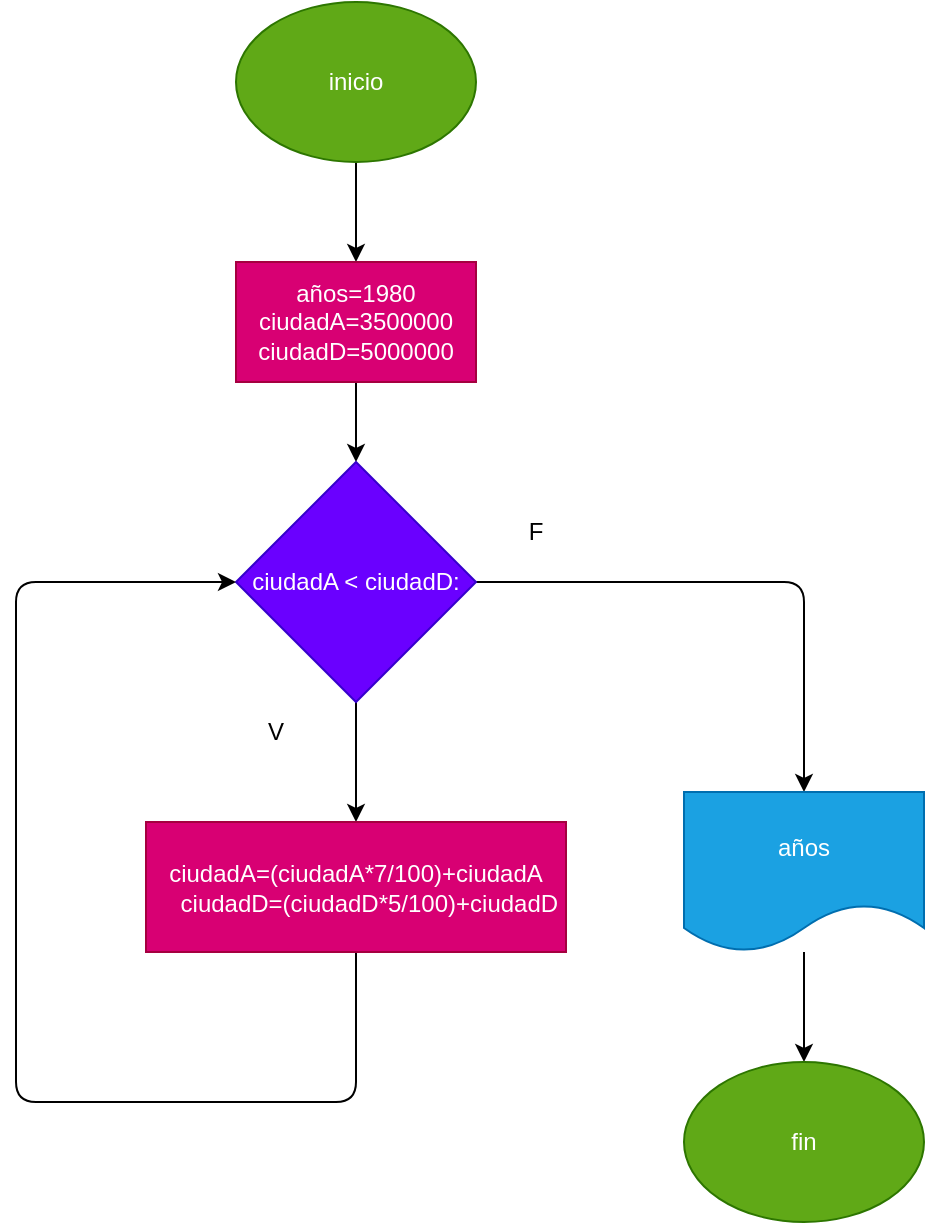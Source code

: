 <mxfile>
    <diagram id="semYzYe9hnhiCPvuGSR3" name="Página-1">
        <mxGraphModel dx="339" dy="559" grid="1" gridSize="10" guides="1" tooltips="1" connect="1" arrows="1" fold="1" page="1" pageScale="1" pageWidth="827" pageHeight="1169" math="0" shadow="0">
            <root>
                <mxCell id="0"/>
                <mxCell id="1" parent="0"/>
                <mxCell id="4" style="edgeStyle=none;html=1;" parent="1" source="2" target="3" edge="1">
                    <mxGeometry relative="1" as="geometry"/>
                </mxCell>
                <mxCell id="2" value="inicio" style="ellipse;whiteSpace=wrap;html=1;fillColor=#60a917;fontColor=#ffffff;strokeColor=#2D7600;" parent="1" vertex="1">
                    <mxGeometry x="190" y="110" width="120" height="80" as="geometry"/>
                </mxCell>
                <mxCell id="6" style="edgeStyle=none;html=1;" parent="1" source="3" target="5" edge="1">
                    <mxGeometry relative="1" as="geometry"/>
                </mxCell>
                <mxCell id="3" value="años=1980&lt;br&gt;&lt;div&gt;&lt;span&gt;ciudadA=3500000&lt;/span&gt;&lt;br&gt;&lt;/div&gt;&lt;div&gt;ciudadD=5000000&lt;/div&gt;" style="rounded=0;whiteSpace=wrap;html=1;fillColor=#d80073;fontColor=#ffffff;strokeColor=#A50040;" parent="1" vertex="1">
                    <mxGeometry x="190" y="240" width="120" height="60" as="geometry"/>
                </mxCell>
                <mxCell id="8" style="edgeStyle=none;html=1;" parent="1" source="5" target="7" edge="1">
                    <mxGeometry relative="1" as="geometry"/>
                </mxCell>
                <mxCell id="12" style="edgeStyle=none;html=1;" parent="1" source="5" target="10" edge="1">
                    <mxGeometry relative="1" as="geometry">
                        <Array as="points">
                            <mxPoint x="474" y="400"/>
                        </Array>
                    </mxGeometry>
                </mxCell>
                <mxCell id="5" value="ciudadA &amp;lt; ciudadD:" style="rhombus;whiteSpace=wrap;html=1;fillColor=#6a00ff;fontColor=#ffffff;strokeColor=#3700CC;" parent="1" vertex="1">
                    <mxGeometry x="190" y="340" width="120" height="120" as="geometry"/>
                </mxCell>
                <mxCell id="9" style="edgeStyle=none;html=1;entryX=0;entryY=0.5;entryDx=0;entryDy=0;" parent="1" source="7" target="5" edge="1">
                    <mxGeometry relative="1" as="geometry">
                        <Array as="points">
                            <mxPoint x="250" y="660"/>
                            <mxPoint x="80" y="660"/>
                            <mxPoint x="80" y="400"/>
                        </Array>
                    </mxGeometry>
                </mxCell>
                <mxCell id="7" value="&lt;div&gt;ciudadA=(ciudadA*7/100)+ciudadA&lt;/div&gt;&lt;div&gt;&amp;nbsp; &amp;nbsp; ciudadD=(ciudadD*5/100)+ciudadD&lt;/div&gt;" style="rounded=0;whiteSpace=wrap;html=1;fillColor=#d80073;fontColor=#ffffff;strokeColor=#A50040;" parent="1" vertex="1">
                    <mxGeometry x="145" y="520" width="210" height="65" as="geometry"/>
                </mxCell>
                <mxCell id="13" style="edgeStyle=none;html=1;" parent="1" source="10" target="11" edge="1">
                    <mxGeometry relative="1" as="geometry"/>
                </mxCell>
                <mxCell id="10" value="años" style="shape=document;whiteSpace=wrap;html=1;boundedLbl=1;fillColor=#1ba1e2;fontColor=#ffffff;strokeColor=#006EAF;" parent="1" vertex="1">
                    <mxGeometry x="414" y="505" width="120" height="80" as="geometry"/>
                </mxCell>
                <mxCell id="11" value="fin" style="ellipse;whiteSpace=wrap;html=1;fillColor=#60a917;fontColor=#ffffff;strokeColor=#2D7600;" parent="1" vertex="1">
                    <mxGeometry x="414" y="640" width="120" height="80" as="geometry"/>
                </mxCell>
                <mxCell id="14" value="V" style="text;html=1;strokeColor=none;fillColor=none;align=center;verticalAlign=middle;whiteSpace=wrap;rounded=0;" vertex="1" parent="1">
                    <mxGeometry x="180" y="460" width="60" height="30" as="geometry"/>
                </mxCell>
                <mxCell id="15" value="F" style="text;html=1;strokeColor=none;fillColor=none;align=center;verticalAlign=middle;whiteSpace=wrap;rounded=0;" vertex="1" parent="1">
                    <mxGeometry x="310" y="360" width="60" height="30" as="geometry"/>
                </mxCell>
            </root>
        </mxGraphModel>
    </diagram>
</mxfile>